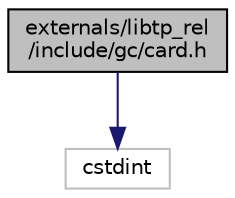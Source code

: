 digraph "externals/libtp_rel/include/gc/card.h"
{
 // LATEX_PDF_SIZE
  edge [fontname="Helvetica",fontsize="10",labelfontname="Helvetica",labelfontsize="10"];
  node [fontname="Helvetica",fontsize="10",shape=record];
  Node1 [label="externals/libtp_rel\l/include/gc/card.h",height=0.2,width=0.4,color="black", fillcolor="grey75", style="filled", fontcolor="black",tooltip="The CARD API provides file level access to memory cards."];
  Node1 -> Node2 [color="midnightblue",fontsize="10",style="solid",fontname="Helvetica"];
  Node2 [label="cstdint",height=0.2,width=0.4,color="grey75", fillcolor="white", style="filled",tooltip=" "];
}
